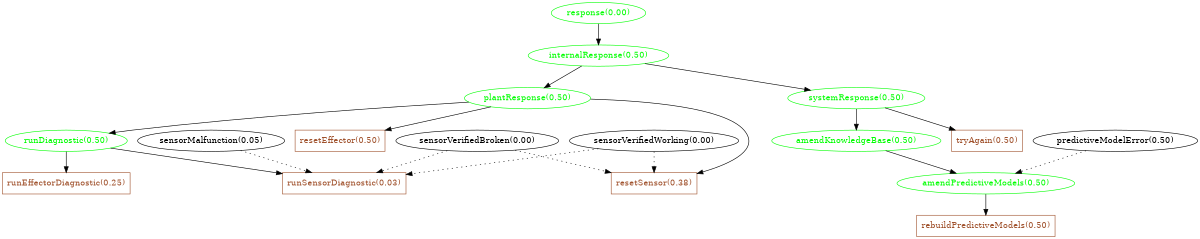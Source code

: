 digraph responses {
  size="8,10"
  "response(0.00)" [shape=ellipse,color=green,fontcolor=green];
  "internalResponse(0.50)" [shape=ellipse,color=green,fontcolor=green];
  "plantResponse(0.50)" [shape=ellipse,color=green,fontcolor=green];
  "systemResponse(0.50)" [shape=ellipse,color=green,fontcolor=green];
  "runDiagnostic(0.50)" [shape=ellipse,color=green,fontcolor=green];
  "runSensorDiagnostic(0.03)" [shape=rectangle,color=sienna,fontcolor=sienna];
  "runEffectorDiagnostic(0.25)" [shape=rectangle,color=sienna,fontcolor=sienna];
  "resetSensor(0.38)" [shape=rectangle,color=sienna,fontcolor=sienna];
  "resetEffector(0.50)" [shape=rectangle,color=sienna,fontcolor=sienna];
  "amendKnowledgeBase(0.50)" [shape=ellipse,color=green,fontcolor=green];
  "amendPredictiveModels(0.50)" [shape=ellipse,color=green,fontcolor=green];
  "rebuildPredictiveModels(0.50)" [shape=rectangle,color=sienna,fontcolor=sienna];
  "tryAgain(0.50)" [shape=rectangle,color=sienna,fontcolor=sienna];
  "response(0.00)" -> "internalResponse(0.50)";
  "internalResponse(0.50)" -> "plantResponse(0.50)";
  "internalResponse(0.50)" -> "systemResponse(0.50)";
  "plantResponse(0.50)" -> "runDiagnostic(0.50)";
  "runDiagnostic(0.50)" -> "runSensorDiagnostic(0.03)";
  "sensorVerifiedBroken(0.00)" -> "runSensorDiagnostic(0.03)" [style = dotted];
  "sensorVerifiedWorking(0.00)" -> "runSensorDiagnostic(0.03)" [style = dotted];
  "sensorMalfunction(0.05)" -> "runSensorDiagnostic(0.03)" [style = dotted];
  "runDiagnostic(0.50)" -> "runEffectorDiagnostic(0.25)";
  "plantResponse(0.50)" -> "resetSensor(0.38)";
  "sensorVerifiedBroken(0.00)" -> "resetSensor(0.38)" [style = dotted];
  "sensorVerifiedWorking(0.00)" -> "resetSensor(0.38)" [style = dotted];
  "plantResponse(0.50)" -> "resetEffector(0.50)";
  "systemResponse(0.50)" -> "amendKnowledgeBase(0.50)";
  "amendKnowledgeBase(0.50)" -> "amendPredictiveModels(0.50)";
  "predictiveModelError(0.50)" -> "amendPredictiveModels(0.50)" [style = dotted];
  "amendPredictiveModels(0.50)" -> "rebuildPredictiveModels(0.50)";
  "systemResponse(0.50)" -> "tryAgain(0.50)";
}
